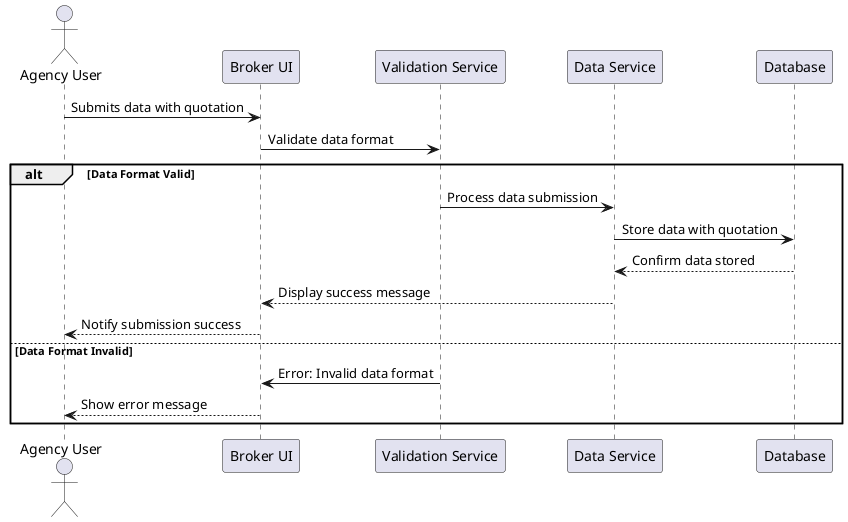 @startuml
actor AgencyUser as "Agency User"
participant BrokerUI as "Broker UI"
participant ValidationService as "Validation Service"
participant DataService as "Data Service"
participant Database as "Database"

AgencyUser -> BrokerUI : Submits data with quotation
BrokerUI -> ValidationService : Validate data format
alt Data Format Valid
  ValidationService -> DataService : Process data submission
  DataService -> Database : Store data with quotation
  Database --> DataService : Confirm data stored
  DataService --> BrokerUI : Display success message
  BrokerUI --> AgencyUser : Notify submission success
else Data Format Invalid
  ValidationService -> BrokerUI : Error: Invalid data format
  BrokerUI --> AgencyUser : Show error message
end
@enduml